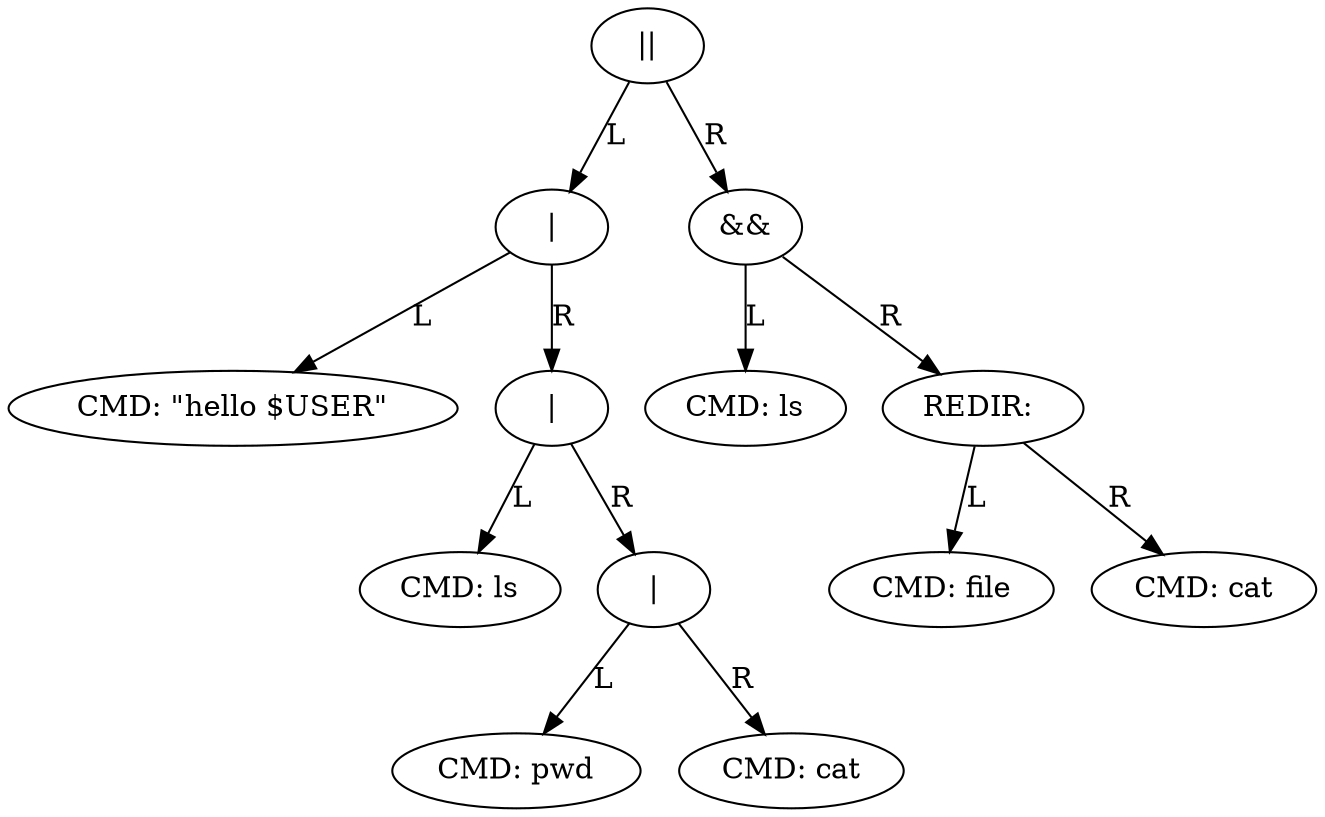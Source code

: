 digraph AST {
"0x603000001270" [label="||"];
"0x603000001270" -> "0x6030000012a0" [label="L"];
"0x6030000012a0" [label="|"];
"0x6030000012a0" -> "0x6030000012d0" [label="L"];
"0x6030000012d0" [label="CMD: \"hello $USER\""];
"0x6030000012a0" -> "0x603000001300" [label="R"];
"0x603000001300" [label="|"];
"0x603000001300" -> "0x603000001330" [label="L"];
"0x603000001330" [label="CMD: ls"];
"0x603000001300" -> "0x603000001360" [label="R"];
"0x603000001360" [label="|"];
"0x603000001360" -> "0x603000001390" [label="L"];
"0x603000001390" [label="CMD: pwd"];
"0x603000001360" -> "0x6030000013c0" [label="R"];
"0x6030000013c0" [label="CMD: cat"];
"0x603000001270" -> "0x6030000013f0" [label="R"];
"0x6030000013f0" [label="&&"];
"0x6030000013f0" -> "0x603000001420" [label="L"];
"0x603000001420" [label="CMD: ls"];
"0x6030000013f0" -> "0x603000001450" [label="R"];
"0x603000001450" [label="REDIR: "];
"0x603000001450" -> "0x6030000014b0" [label="L"];
"0x6030000014b0" [label="CMD: file"];
"0x603000001450" -> "0x603000001480" [label="R"];
"0x603000001480" [label="CMD: cat"];
}

